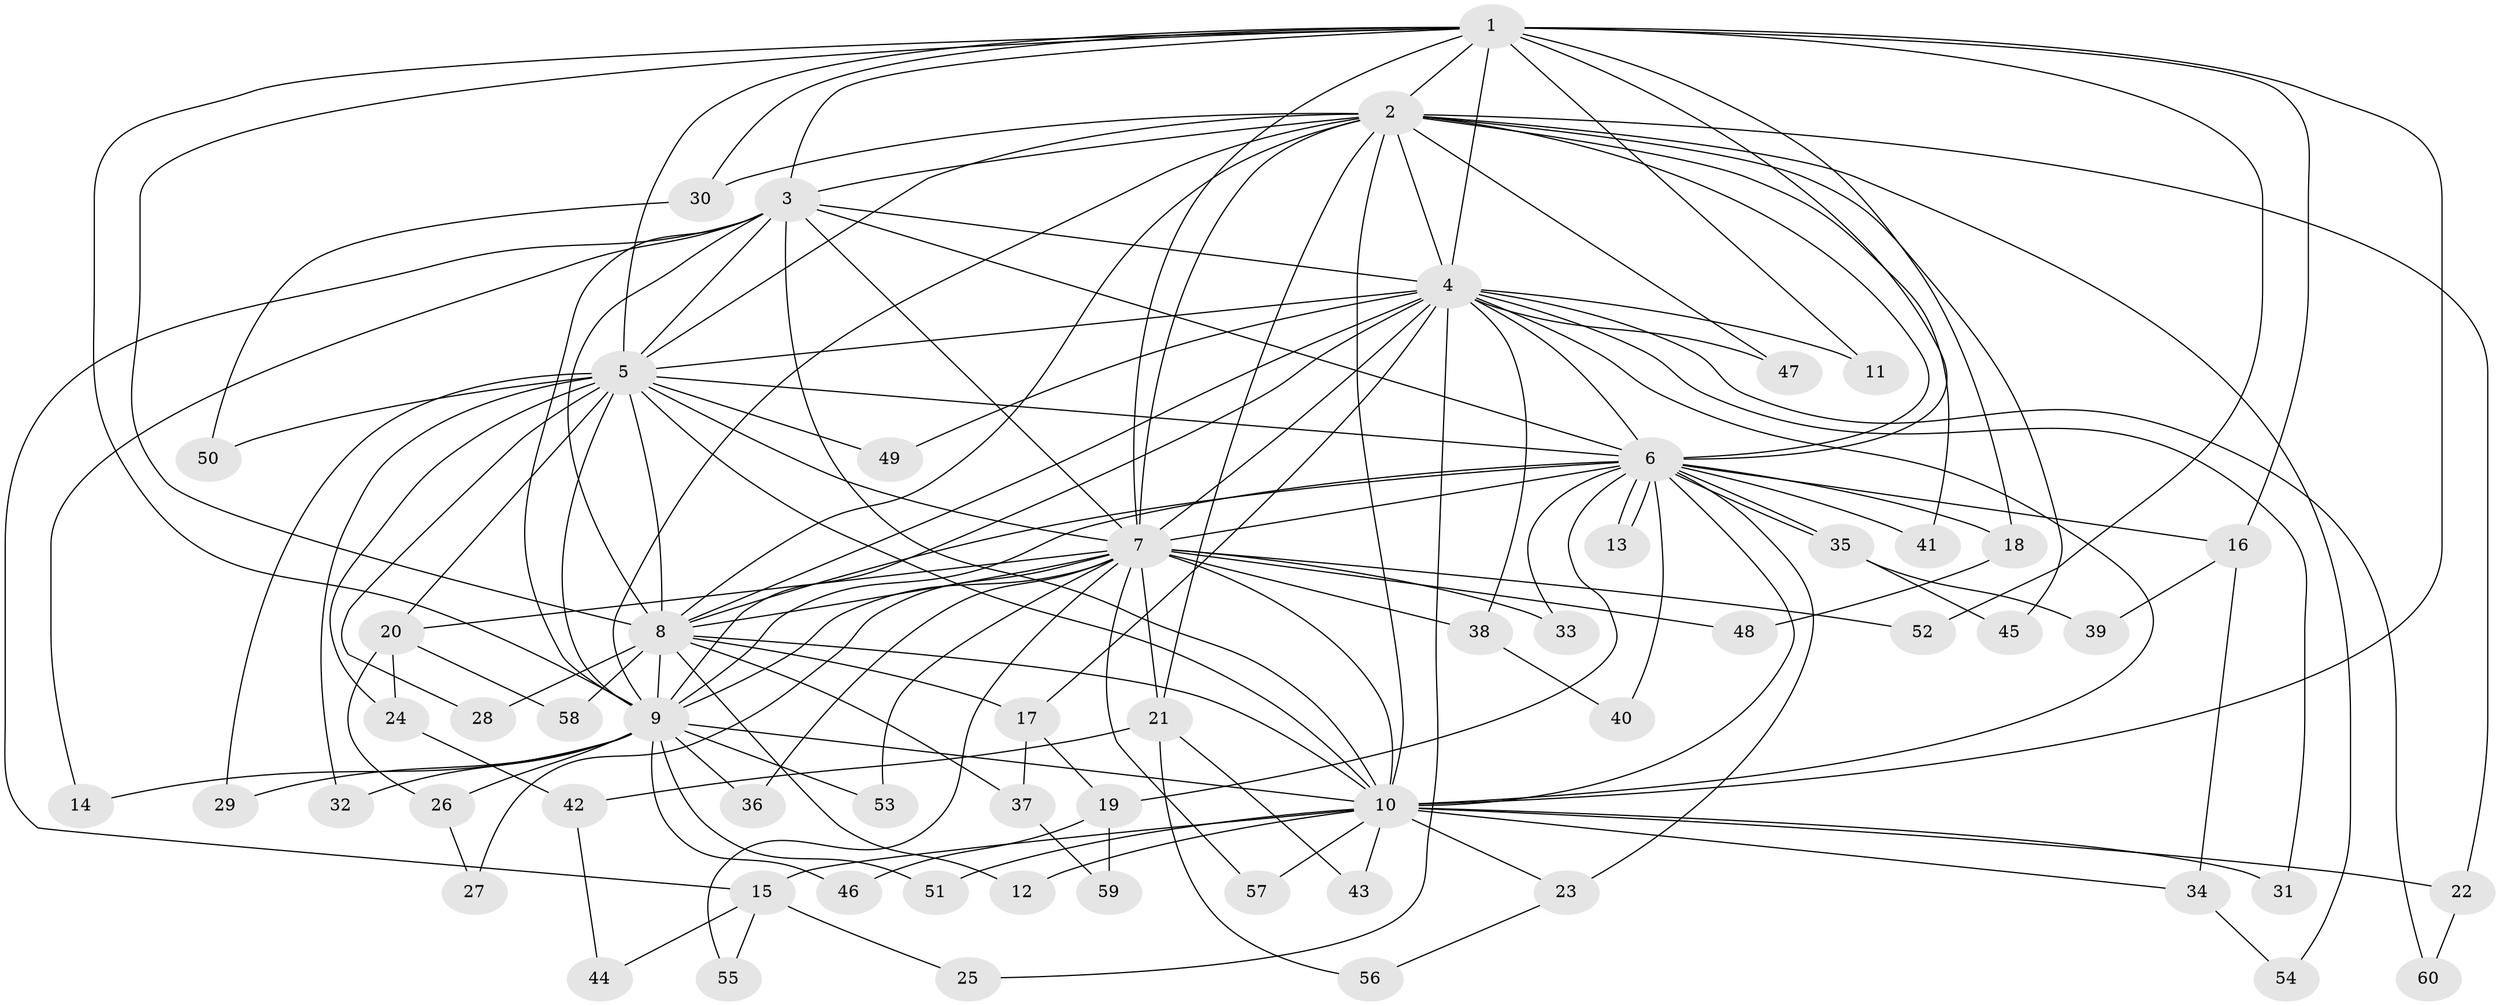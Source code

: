 // Generated by graph-tools (version 1.1) at 2025/01/03/09/25 03:01:29]
// undirected, 60 vertices, 145 edges
graph export_dot {
graph [start="1"]
  node [color=gray90,style=filled];
  1;
  2;
  3;
  4;
  5;
  6;
  7;
  8;
  9;
  10;
  11;
  12;
  13;
  14;
  15;
  16;
  17;
  18;
  19;
  20;
  21;
  22;
  23;
  24;
  25;
  26;
  27;
  28;
  29;
  30;
  31;
  32;
  33;
  34;
  35;
  36;
  37;
  38;
  39;
  40;
  41;
  42;
  43;
  44;
  45;
  46;
  47;
  48;
  49;
  50;
  51;
  52;
  53;
  54;
  55;
  56;
  57;
  58;
  59;
  60;
  1 -- 2;
  1 -- 3;
  1 -- 4;
  1 -- 5;
  1 -- 6;
  1 -- 7;
  1 -- 8;
  1 -- 9;
  1 -- 10;
  1 -- 11;
  1 -- 16;
  1 -- 18;
  1 -- 30;
  1 -- 52;
  2 -- 3;
  2 -- 4;
  2 -- 5;
  2 -- 6;
  2 -- 7;
  2 -- 8;
  2 -- 9;
  2 -- 10;
  2 -- 21;
  2 -- 22;
  2 -- 30;
  2 -- 41;
  2 -- 45;
  2 -- 47;
  2 -- 54;
  3 -- 4;
  3 -- 5;
  3 -- 6;
  3 -- 7;
  3 -- 8;
  3 -- 9;
  3 -- 10;
  3 -- 14;
  3 -- 15;
  4 -- 5;
  4 -- 6;
  4 -- 7;
  4 -- 8;
  4 -- 9;
  4 -- 10;
  4 -- 11;
  4 -- 17;
  4 -- 25;
  4 -- 31;
  4 -- 38;
  4 -- 47;
  4 -- 49;
  4 -- 60;
  5 -- 6;
  5 -- 7;
  5 -- 8;
  5 -- 9;
  5 -- 10;
  5 -- 20;
  5 -- 24;
  5 -- 28;
  5 -- 29;
  5 -- 32;
  5 -- 49;
  5 -- 50;
  6 -- 7;
  6 -- 8;
  6 -- 9;
  6 -- 10;
  6 -- 13;
  6 -- 13;
  6 -- 16;
  6 -- 18;
  6 -- 19;
  6 -- 23;
  6 -- 33;
  6 -- 35;
  6 -- 35;
  6 -- 40;
  6 -- 41;
  7 -- 8;
  7 -- 9;
  7 -- 10;
  7 -- 20;
  7 -- 21;
  7 -- 27;
  7 -- 33;
  7 -- 36;
  7 -- 38;
  7 -- 48;
  7 -- 52;
  7 -- 53;
  7 -- 55;
  7 -- 57;
  8 -- 9;
  8 -- 10;
  8 -- 12;
  8 -- 17;
  8 -- 28;
  8 -- 37;
  8 -- 58;
  9 -- 10;
  9 -- 14;
  9 -- 26;
  9 -- 29;
  9 -- 32;
  9 -- 36;
  9 -- 46;
  9 -- 51;
  9 -- 53;
  10 -- 12;
  10 -- 15;
  10 -- 22;
  10 -- 23;
  10 -- 31;
  10 -- 34;
  10 -- 43;
  10 -- 51;
  10 -- 57;
  15 -- 25;
  15 -- 44;
  15 -- 55;
  16 -- 34;
  16 -- 39;
  17 -- 19;
  17 -- 37;
  18 -- 48;
  19 -- 46;
  19 -- 59;
  20 -- 24;
  20 -- 26;
  20 -- 58;
  21 -- 42;
  21 -- 43;
  21 -- 56;
  22 -- 60;
  23 -- 56;
  24 -- 42;
  26 -- 27;
  30 -- 50;
  34 -- 54;
  35 -- 39;
  35 -- 45;
  37 -- 59;
  38 -- 40;
  42 -- 44;
}
